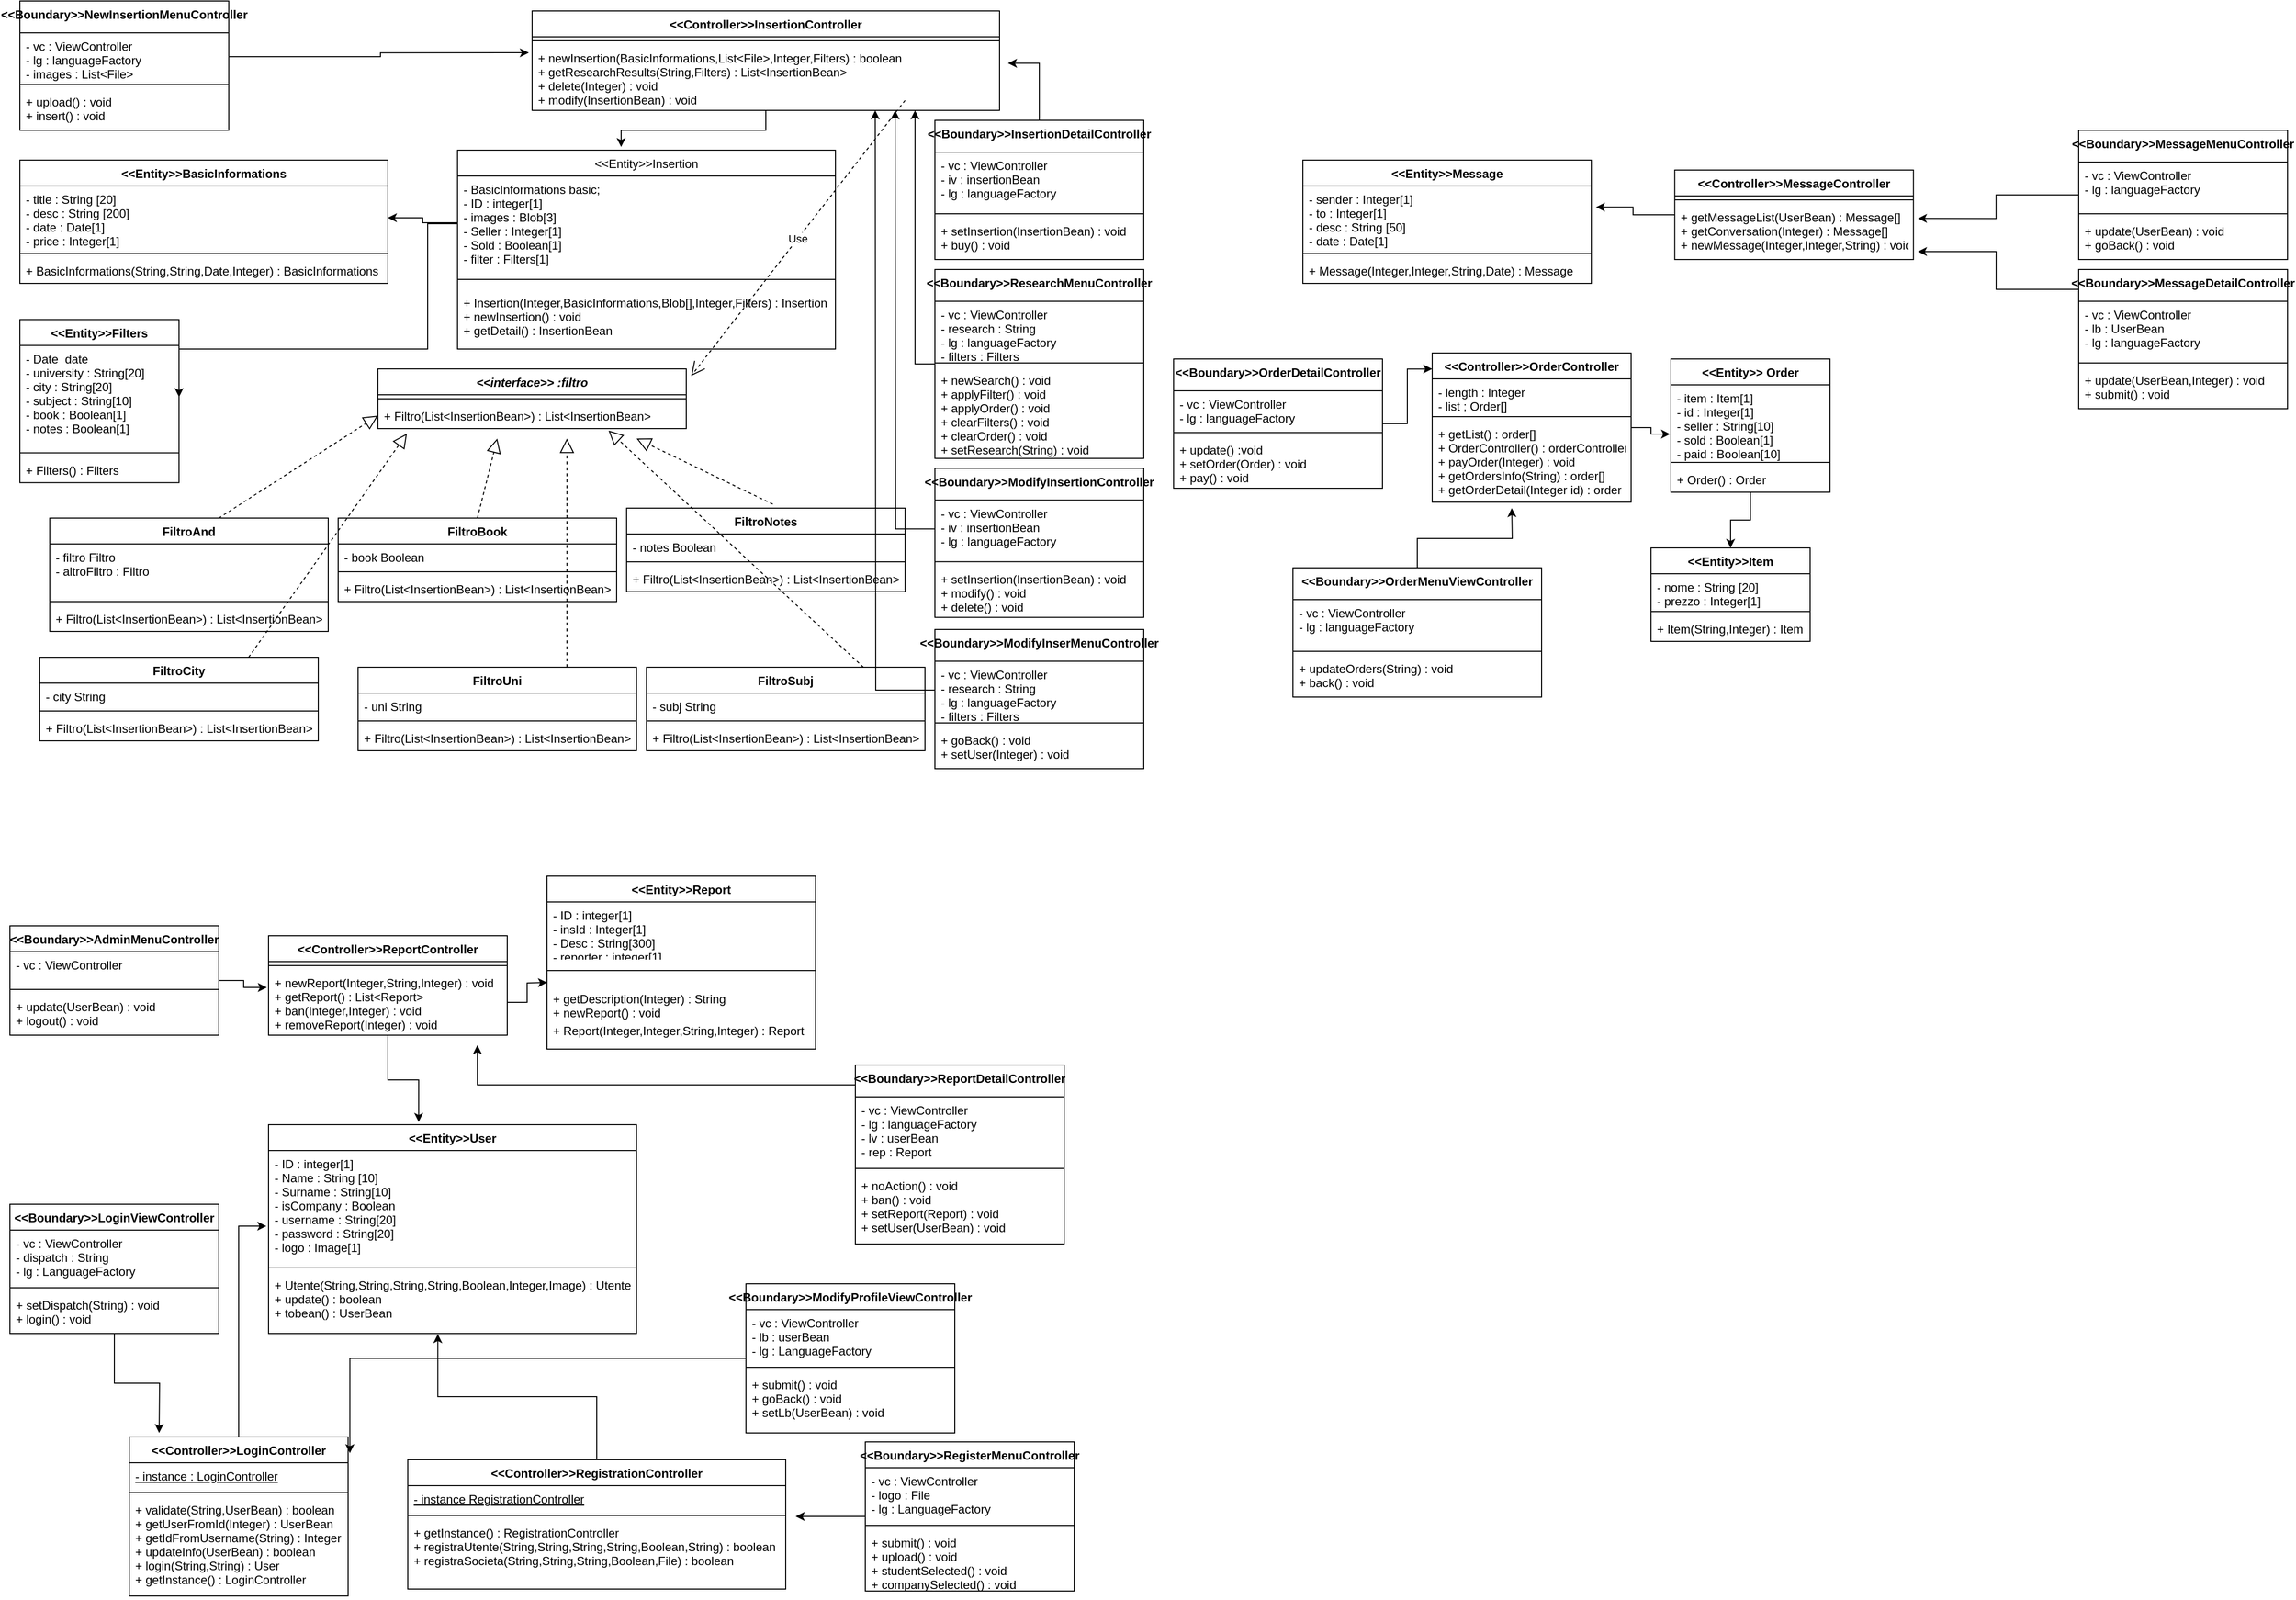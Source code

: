 <mxfile version="12.5.3" type="device"><diagram id="Ko339q1GZ9Gst08gcn6Z" name="Page-1"><mxGraphModel dx="1810" dy="1343" grid="1" gridSize="10" guides="1" tooltips="1" connect="1" arrows="1" fold="1" page="1" pageScale="1" pageWidth="1169" pageHeight="827" math="0" shadow="0"><root><mxCell id="0"/><mxCell id="1" parent="0"/><mxCell id="-6ls7DOsZusNaXEjjcUE-1" value="&lt;&lt;Entity&gt;&gt;Insertion" style="swimlane;fontStyle=0;childLayout=stackLayout;horizontal=1;startSize=26;fillColor=none;horizontalStack=0;resizeParent=1;resizeParentMax=0;resizeLast=0;collapsible=1;marginBottom=0;" parent="1" vertex="1"><mxGeometry x="460" y="160" width="380" height="200" as="geometry"/></mxCell><mxCell id="-6ls7DOsZusNaXEjjcUE-2" value="- BasicInformations basic;&#10;- ID : integer[1]&#10;- images : Blob[3]&#10;- Seller : Integer[1]&#10;- Sold : Boolean[1]&#10;- filter : Filters[1]" style="text;strokeColor=none;fillColor=none;align=left;verticalAlign=top;spacingLeft=4;spacingRight=4;overflow=hidden;rotatable=0;points=[[0,0.5],[1,0.5]];portConstraint=eastwest;" parent="-6ls7DOsZusNaXEjjcUE-1" vertex="1"><mxGeometry y="26" width="380" height="94" as="geometry"/></mxCell><mxCell id="-6ls7DOsZusNaXEjjcUE-3" value="" style="line;strokeWidth=1;fillColor=none;align=left;verticalAlign=middle;spacingTop=-1;spacingLeft=3;spacingRight=3;rotatable=0;labelPosition=right;points=[];portConstraint=eastwest;" parent="-6ls7DOsZusNaXEjjcUE-1" vertex="1"><mxGeometry y="120" width="380" height="20" as="geometry"/></mxCell><mxCell id="-6ls7DOsZusNaXEjjcUE-4" value="+ Insertion(Integer,BasicInformations,Blob[],Integer,Filters) : Insertion&#10;+ newInsertion() : void&#10;+ getDetail() : InsertionBean" style="text;strokeColor=none;fillColor=none;align=left;verticalAlign=top;spacingLeft=4;spacingRight=4;overflow=hidden;rotatable=0;points=[[0,0.5],[1,0.5]];portConstraint=eastwest;" parent="-6ls7DOsZusNaXEjjcUE-1" vertex="1"><mxGeometry y="140" width="380" height="60" as="geometry"/></mxCell><mxCell id="-6ls7DOsZusNaXEjjcUE-5" value="&lt;&lt;Entity&gt;&gt;User" style="swimlane;fontStyle=1;align=center;verticalAlign=top;childLayout=stackLayout;horizontal=1;startSize=26;horizontalStack=0;resizeParent=1;resizeParentMax=0;resizeLast=0;collapsible=1;marginBottom=0;" parent="1" vertex="1"><mxGeometry x="270" y="1140" width="370" height="210" as="geometry"/></mxCell><mxCell id="-6ls7DOsZusNaXEjjcUE-6" value="- ID : integer[1]&#10;- Name : String [10]&#10;- Surname : String[10]&#10;- isCompany : Boolean&#10;- username : String[20]&#10;- password : String[20]&#10;- logo : Image[1]" style="text;strokeColor=none;fillColor=none;align=left;verticalAlign=top;spacingLeft=4;spacingRight=4;overflow=hidden;rotatable=0;points=[[0,0.5],[1,0.5]];portConstraint=eastwest;" parent="-6ls7DOsZusNaXEjjcUE-5" vertex="1"><mxGeometry y="26" width="370" height="114" as="geometry"/></mxCell><mxCell id="-6ls7DOsZusNaXEjjcUE-7" value="" style="line;strokeWidth=1;fillColor=none;align=left;verticalAlign=middle;spacingTop=-1;spacingLeft=3;spacingRight=3;rotatable=0;labelPosition=right;points=[];portConstraint=eastwest;" parent="-6ls7DOsZusNaXEjjcUE-5" vertex="1"><mxGeometry y="140" width="370" height="8" as="geometry"/></mxCell><mxCell id="-6ls7DOsZusNaXEjjcUE-8" value="+ Utente(String,String,String,String,Boolean,Integer,Image) : Utente&#10;+ update() : boolean&#10;+ tobean() : UserBean" style="text;strokeColor=none;fillColor=none;align=left;verticalAlign=top;spacingLeft=4;spacingRight=4;overflow=hidden;rotatable=0;points=[[0,0.5],[1,0.5]];portConstraint=eastwest;" parent="-6ls7DOsZusNaXEjjcUE-5" vertex="1"><mxGeometry y="148" width="370" height="62" as="geometry"/></mxCell><mxCell id="-6ls7DOsZusNaXEjjcUE-9" value="&lt;&lt;Entity&gt;&gt;Report" style="swimlane;fontStyle=1;align=center;verticalAlign=top;childLayout=stackLayout;horizontal=1;startSize=26;horizontalStack=0;resizeParent=1;resizeParentMax=0;resizeLast=0;collapsible=1;marginBottom=0;" parent="1" vertex="1"><mxGeometry x="550" y="890" width="270" height="174" as="geometry"/></mxCell><mxCell id="-6ls7DOsZusNaXEjjcUE-10" value="- ID : integer[1]&#10;- insId : Integer[1]&#10;- Desc : String[300]&#10;- reporter : integer[1]" style="text;strokeColor=none;fillColor=none;align=left;verticalAlign=top;spacingLeft=4;spacingRight=4;overflow=hidden;rotatable=0;points=[[0,0.5],[1,0.5]];portConstraint=eastwest;" parent="-6ls7DOsZusNaXEjjcUE-9" vertex="1"><mxGeometry y="26" width="270" height="54" as="geometry"/></mxCell><mxCell id="-6ls7DOsZusNaXEjjcUE-11" value="" style="line;strokeWidth=1;fillColor=none;align=left;verticalAlign=middle;spacingTop=-1;spacingLeft=3;spacingRight=3;rotatable=0;labelPosition=right;points=[];portConstraint=eastwest;" parent="-6ls7DOsZusNaXEjjcUE-9" vertex="1"><mxGeometry y="80" width="270" height="30" as="geometry"/></mxCell><mxCell id="-6ls7DOsZusNaXEjjcUE-12" value="+ getDescription(Integer) : String&#10;+ newReport() : void" style="text;strokeColor=none;fillColor=none;align=left;verticalAlign=top;spacingLeft=4;spacingRight=4;overflow=hidden;rotatable=0;points=[[0,0.5],[1,0.5]];portConstraint=eastwest;" parent="-6ls7DOsZusNaXEjjcUE-9" vertex="1"><mxGeometry y="110" width="270" height="32" as="geometry"/></mxCell><mxCell id="-6ls7DOsZusNaXEjjcUE-13" value="+ Report(Integer,Integer,String,Integer) : Report" style="text;strokeColor=none;fillColor=none;align=left;verticalAlign=top;spacingLeft=4;spacingRight=4;overflow=hidden;rotatable=0;points=[[0,0.5],[1,0.5]];portConstraint=eastwest;" parent="-6ls7DOsZusNaXEjjcUE-9" vertex="1"><mxGeometry y="142" width="270" height="32" as="geometry"/></mxCell><mxCell id="-6ls7DOsZusNaXEjjcUE-14" value="&lt;&lt;Entity&gt;&gt;BasicInformations" style="swimlane;fontStyle=1;align=center;verticalAlign=top;childLayout=stackLayout;horizontal=1;startSize=26;horizontalStack=0;resizeParent=1;resizeParentMax=0;resizeLast=0;collapsible=1;marginBottom=0;" parent="1" vertex="1"><mxGeometry x="20" y="170" width="370" height="124" as="geometry"/></mxCell><mxCell id="-6ls7DOsZusNaXEjjcUE-15" value="- title : String [20]&#10;- desc : String [200]&#10;- date : Date[1]&#10;- price : Integer[1]" style="text;strokeColor=none;fillColor=none;align=left;verticalAlign=top;spacingLeft=4;spacingRight=4;overflow=hidden;rotatable=0;points=[[0,0.5],[1,0.5]];portConstraint=eastwest;" parent="-6ls7DOsZusNaXEjjcUE-14" vertex="1"><mxGeometry y="26" width="370" height="64" as="geometry"/></mxCell><mxCell id="-6ls7DOsZusNaXEjjcUE-16" value="" style="line;strokeWidth=1;fillColor=none;align=left;verticalAlign=middle;spacingTop=-1;spacingLeft=3;spacingRight=3;rotatable=0;labelPosition=right;points=[];portConstraint=eastwest;" parent="-6ls7DOsZusNaXEjjcUE-14" vertex="1"><mxGeometry y="90" width="370" height="8" as="geometry"/></mxCell><mxCell id="-6ls7DOsZusNaXEjjcUE-17" value="+ BasicInformations(String,String,Date,Integer) : BasicInformations" style="text;strokeColor=none;fillColor=none;align=left;verticalAlign=top;spacingLeft=4;spacingRight=4;overflow=hidden;rotatable=0;points=[[0,0.5],[1,0.5]];portConstraint=eastwest;" parent="-6ls7DOsZusNaXEjjcUE-14" vertex="1"><mxGeometry y="98" width="370" height="26" as="geometry"/></mxCell><mxCell id="-6ls7DOsZusNaXEjjcUE-18" value="&lt;&lt;Entity&gt;&gt;Filters" style="swimlane;fontStyle=1;align=center;verticalAlign=top;childLayout=stackLayout;horizontal=1;startSize=26;horizontalStack=0;resizeParent=1;resizeParentMax=0;resizeLast=0;collapsible=1;marginBottom=0;" parent="1" vertex="1"><mxGeometry x="20" y="330.33" width="160" height="164" as="geometry"/></mxCell><mxCell id="-6ls7DOsZusNaXEjjcUE-19" value="- Date  date&#10;- university : String[20]&#10;- city : String[20]&#10;- subject : String[10]&#10;- book : Boolean[1]&#10;- notes : Boolean[1]" style="text;strokeColor=none;fillColor=none;align=left;verticalAlign=top;spacingLeft=4;spacingRight=4;overflow=hidden;rotatable=0;points=[[0,0.5],[1,0.5]];portConstraint=eastwest;" parent="-6ls7DOsZusNaXEjjcUE-18" vertex="1"><mxGeometry y="26" width="160" height="104" as="geometry"/></mxCell><mxCell id="-6ls7DOsZusNaXEjjcUE-20" value="" style="line;strokeWidth=1;fillColor=none;align=left;verticalAlign=middle;spacingTop=-1;spacingLeft=3;spacingRight=3;rotatable=0;labelPosition=right;points=[];portConstraint=eastwest;" parent="-6ls7DOsZusNaXEjjcUE-18" vertex="1"><mxGeometry y="130" width="160" height="8" as="geometry"/></mxCell><mxCell id="-6ls7DOsZusNaXEjjcUE-21" value="+ Filters() : Filters" style="text;strokeColor=none;fillColor=none;align=left;verticalAlign=top;spacingLeft=4;spacingRight=4;overflow=hidden;rotatable=0;points=[[0,0.5],[1,0.5]];portConstraint=eastwest;" parent="-6ls7DOsZusNaXEjjcUE-18" vertex="1"><mxGeometry y="138" width="160" height="26" as="geometry"/></mxCell><mxCell id="-6ls7DOsZusNaXEjjcUE-22" style="edgeStyle=orthogonalEdgeStyle;rounded=0;orthogonalLoop=1;jettySize=auto;html=1;entryX=0.5;entryY=0;entryDx=0;entryDy=0;" parent="1" source="-6ls7DOsZusNaXEjjcUE-23" target="-6ls7DOsZusNaXEjjcUE-31" edge="1"><mxGeometry relative="1" as="geometry"/></mxCell><mxCell id="-6ls7DOsZusNaXEjjcUE-23" value="&lt;&lt;Entity&gt;&gt; Order" style="swimlane;fontStyle=1;align=center;verticalAlign=top;childLayout=stackLayout;horizontal=1;startSize=26;horizontalStack=0;resizeParent=1;resizeParentMax=0;resizeLast=0;collapsible=1;marginBottom=0;" parent="1" vertex="1"><mxGeometry x="1680" y="370" width="160" height="134" as="geometry"/></mxCell><mxCell id="-6ls7DOsZusNaXEjjcUE-24" value="- item : Item[1]&#10;- id : Integer[1]&#10;- seller : String[10]&#10;- sold : Boolean[1]&#10;- paid : Boolean[10]" style="text;strokeColor=none;fillColor=none;align=left;verticalAlign=top;spacingLeft=4;spacingRight=4;overflow=hidden;rotatable=0;points=[[0,0.5],[1,0.5]];portConstraint=eastwest;" parent="-6ls7DOsZusNaXEjjcUE-23" vertex="1"><mxGeometry y="26" width="160" height="74" as="geometry"/></mxCell><mxCell id="-6ls7DOsZusNaXEjjcUE-25" value="" style="line;strokeWidth=1;fillColor=none;align=left;verticalAlign=middle;spacingTop=-1;spacingLeft=3;spacingRight=3;rotatable=0;labelPosition=right;points=[];portConstraint=eastwest;" parent="-6ls7DOsZusNaXEjjcUE-23" vertex="1"><mxGeometry y="100" width="160" height="8" as="geometry"/></mxCell><mxCell id="-6ls7DOsZusNaXEjjcUE-26" value="+ Order() : Order" style="text;strokeColor=none;fillColor=none;align=left;verticalAlign=top;spacingLeft=4;spacingRight=4;overflow=hidden;rotatable=0;points=[[0,0.5],[1,0.5]];portConstraint=eastwest;" parent="-6ls7DOsZusNaXEjjcUE-23" vertex="1"><mxGeometry y="108" width="160" height="26" as="geometry"/></mxCell><mxCell id="-6ls7DOsZusNaXEjjcUE-27" value="&lt;&lt;Entity&gt;&gt;Message" style="swimlane;fontStyle=1;align=center;verticalAlign=top;childLayout=stackLayout;horizontal=1;startSize=26;horizontalStack=0;resizeParent=1;resizeParentMax=0;resizeLast=0;collapsible=1;marginBottom=0;" parent="1" vertex="1"><mxGeometry x="1310" y="170" width="290" height="124" as="geometry"/></mxCell><mxCell id="-6ls7DOsZusNaXEjjcUE-28" value="- sender : Integer[1]&#10;- to : Integer[1]&#10;- desc : String [50]&#10;- date : Date[1]" style="text;strokeColor=none;fillColor=none;align=left;verticalAlign=top;spacingLeft=4;spacingRight=4;overflow=hidden;rotatable=0;points=[[0,0.5],[1,0.5]];portConstraint=eastwest;" parent="-6ls7DOsZusNaXEjjcUE-27" vertex="1"><mxGeometry y="26" width="290" height="64" as="geometry"/></mxCell><mxCell id="-6ls7DOsZusNaXEjjcUE-29" value="" style="line;strokeWidth=1;fillColor=none;align=left;verticalAlign=middle;spacingTop=-1;spacingLeft=3;spacingRight=3;rotatable=0;labelPosition=right;points=[];portConstraint=eastwest;" parent="-6ls7DOsZusNaXEjjcUE-27" vertex="1"><mxGeometry y="90" width="290" height="8" as="geometry"/></mxCell><mxCell id="-6ls7DOsZusNaXEjjcUE-30" value="+ Message(Integer,Integer,String,Date) : Message" style="text;strokeColor=none;fillColor=none;align=left;verticalAlign=top;spacingLeft=4;spacingRight=4;overflow=hidden;rotatable=0;points=[[0,0.5],[1,0.5]];portConstraint=eastwest;" parent="-6ls7DOsZusNaXEjjcUE-27" vertex="1"><mxGeometry y="98" width="290" height="26" as="geometry"/></mxCell><mxCell id="-6ls7DOsZusNaXEjjcUE-31" value="&lt;&lt;Entity&gt;&gt;Item" style="swimlane;fontStyle=1;align=center;verticalAlign=top;childLayout=stackLayout;horizontal=1;startSize=26;horizontalStack=0;resizeParent=1;resizeParentMax=0;resizeLast=0;collapsible=1;marginBottom=0;" parent="1" vertex="1"><mxGeometry x="1660" y="560" width="160" height="94" as="geometry"/></mxCell><mxCell id="-6ls7DOsZusNaXEjjcUE-32" value="- nome : String [20]&#10;- prezzo : Integer[1]" style="text;strokeColor=none;fillColor=none;align=left;verticalAlign=top;spacingLeft=4;spacingRight=4;overflow=hidden;rotatable=0;points=[[0,0.5],[1,0.5]];portConstraint=eastwest;" parent="-6ls7DOsZusNaXEjjcUE-31" vertex="1"><mxGeometry y="26" width="160" height="34" as="geometry"/></mxCell><mxCell id="-6ls7DOsZusNaXEjjcUE-33" value="" style="line;strokeWidth=1;fillColor=none;align=left;verticalAlign=middle;spacingTop=-1;spacingLeft=3;spacingRight=3;rotatable=0;labelPosition=right;points=[];portConstraint=eastwest;" parent="-6ls7DOsZusNaXEjjcUE-31" vertex="1"><mxGeometry y="60" width="160" height="8" as="geometry"/></mxCell><mxCell id="-6ls7DOsZusNaXEjjcUE-34" value="+ Item(String,Integer) : Item" style="text;strokeColor=none;fillColor=none;align=left;verticalAlign=top;spacingLeft=4;spacingRight=4;overflow=hidden;rotatable=0;points=[[0,0.5],[1,0.5]];portConstraint=eastwest;" parent="-6ls7DOsZusNaXEjjcUE-31" vertex="1"><mxGeometry y="68" width="160" height="26" as="geometry"/></mxCell><mxCell id="-6ls7DOsZusNaXEjjcUE-36" value="&lt;&lt;interface&gt;&gt; :filtro" style="swimlane;fontStyle=3;align=center;verticalAlign=top;childLayout=stackLayout;horizontal=1;startSize=26;horizontalStack=0;resizeParent=1;resizeParentMax=0;resizeLast=0;collapsible=1;marginBottom=0;" parent="1" vertex="1"><mxGeometry x="380" y="380" width="310" height="60" as="geometry"/></mxCell><mxCell id="-6ls7DOsZusNaXEjjcUE-37" value="" style="line;strokeWidth=1;fillColor=none;align=left;verticalAlign=middle;spacingTop=-1;spacingLeft=3;spacingRight=3;rotatable=0;labelPosition=right;points=[];portConstraint=eastwest;" parent="-6ls7DOsZusNaXEjjcUE-36" vertex="1"><mxGeometry y="26" width="310" height="8" as="geometry"/></mxCell><mxCell id="-6ls7DOsZusNaXEjjcUE-38" value="+ Filtro(List&lt;InsertionBean&gt;) : List&lt;InsertionBean&gt;" style="text;strokeColor=none;fillColor=none;align=left;verticalAlign=top;spacingLeft=4;spacingRight=4;overflow=hidden;rotatable=0;points=[[0,0.5],[1,0.5]];portConstraint=eastwest;" parent="-6ls7DOsZusNaXEjjcUE-36" vertex="1"><mxGeometry y="34" width="310" height="26" as="geometry"/></mxCell><mxCell id="-6ls7DOsZusNaXEjjcUE-40" value="FiltroAnd" style="swimlane;fontStyle=1;align=center;verticalAlign=top;childLayout=stackLayout;horizontal=1;startSize=26;horizontalStack=0;resizeParent=1;resizeParentMax=0;resizeLast=0;collapsible=1;marginBottom=0;" parent="1" vertex="1"><mxGeometry x="50" y="530" width="280" height="114" as="geometry"/></mxCell><mxCell id="kYFiYVCzM0GcXdycW0IW-2" value="" style="endArrow=block;dashed=1;endFill=0;endSize=12;html=1;entryX=0;entryY=0.5;entryDx=0;entryDy=0;" parent="-6ls7DOsZusNaXEjjcUE-40" target="-6ls7DOsZusNaXEjjcUE-38" edge="1"><mxGeometry width="160" relative="1" as="geometry"><mxPoint x="170" as="sourcePoint"/><mxPoint x="330" as="targetPoint"/></mxGeometry></mxCell><mxCell id="-6ls7DOsZusNaXEjjcUE-41" value="- filtro Filtro&#10;- altroFiltro : Filtro" style="text;strokeColor=none;fillColor=none;align=left;verticalAlign=top;spacingLeft=4;spacingRight=4;overflow=hidden;rotatable=0;points=[[0,0.5],[1,0.5]];portConstraint=eastwest;" parent="-6ls7DOsZusNaXEjjcUE-40" vertex="1"><mxGeometry y="26" width="280" height="54" as="geometry"/></mxCell><mxCell id="-6ls7DOsZusNaXEjjcUE-42" value="" style="line;strokeWidth=1;fillColor=none;align=left;verticalAlign=middle;spacingTop=-1;spacingLeft=3;spacingRight=3;rotatable=0;labelPosition=right;points=[];portConstraint=eastwest;" parent="-6ls7DOsZusNaXEjjcUE-40" vertex="1"><mxGeometry y="80" width="280" height="8" as="geometry"/></mxCell><mxCell id="-6ls7DOsZusNaXEjjcUE-43" value="+ Filtro(List&lt;InsertionBean&gt;) : List&lt;InsertionBean&gt;" style="text;strokeColor=none;fillColor=none;align=left;verticalAlign=top;spacingLeft=4;spacingRight=4;overflow=hidden;rotatable=0;points=[[0,0.5],[1,0.5]];portConstraint=eastwest;" parent="-6ls7DOsZusNaXEjjcUE-40" vertex="1"><mxGeometry y="88" width="280" height="26" as="geometry"/></mxCell><mxCell id="-6ls7DOsZusNaXEjjcUE-45" value="FiltroBook" style="swimlane;fontStyle=1;align=center;verticalAlign=top;childLayout=stackLayout;horizontal=1;startSize=26;horizontalStack=0;resizeParent=1;resizeParentMax=0;resizeLast=0;collapsible=1;marginBottom=0;" parent="1" vertex="1"><mxGeometry x="340" y="530" width="280" height="84" as="geometry"/></mxCell><mxCell id="-6ls7DOsZusNaXEjjcUE-46" value="- book Boolean" style="text;strokeColor=none;fillColor=none;align=left;verticalAlign=top;spacingLeft=4;spacingRight=4;overflow=hidden;rotatable=0;points=[[0,0.5],[1,0.5]];portConstraint=eastwest;" parent="-6ls7DOsZusNaXEjjcUE-45" vertex="1"><mxGeometry y="26" width="280" height="24" as="geometry"/></mxCell><mxCell id="-6ls7DOsZusNaXEjjcUE-47" value="" style="line;strokeWidth=1;fillColor=none;align=left;verticalAlign=middle;spacingTop=-1;spacingLeft=3;spacingRight=3;rotatable=0;labelPosition=right;points=[];portConstraint=eastwest;" parent="-6ls7DOsZusNaXEjjcUE-45" vertex="1"><mxGeometry y="50" width="280" height="8" as="geometry"/></mxCell><mxCell id="-6ls7DOsZusNaXEjjcUE-48" value="+ Filtro(List&lt;InsertionBean&gt;) : List&lt;InsertionBean&gt;" style="text;strokeColor=none;fillColor=none;align=left;verticalAlign=top;spacingLeft=4;spacingRight=4;overflow=hidden;rotatable=0;points=[[0,0.5],[1,0.5]];portConstraint=eastwest;" parent="-6ls7DOsZusNaXEjjcUE-45" vertex="1"><mxGeometry y="58" width="280" height="26" as="geometry"/></mxCell><mxCell id="-6ls7DOsZusNaXEjjcUE-50" value="FiltroNotes" style="swimlane;fontStyle=1;align=center;verticalAlign=top;childLayout=stackLayout;horizontal=1;startSize=26;horizontalStack=0;resizeParent=1;resizeParentMax=0;resizeLast=0;collapsible=1;marginBottom=0;" parent="1" vertex="1"><mxGeometry x="630" y="520" width="280" height="84" as="geometry"/></mxCell><mxCell id="-6ls7DOsZusNaXEjjcUE-51" value="- notes Boolean" style="text;strokeColor=none;fillColor=none;align=left;verticalAlign=top;spacingLeft=4;spacingRight=4;overflow=hidden;rotatable=0;points=[[0,0.5],[1,0.5]];portConstraint=eastwest;" parent="-6ls7DOsZusNaXEjjcUE-50" vertex="1"><mxGeometry y="26" width="280" height="24" as="geometry"/></mxCell><mxCell id="-6ls7DOsZusNaXEjjcUE-52" value="" style="line;strokeWidth=1;fillColor=none;align=left;verticalAlign=middle;spacingTop=-1;spacingLeft=3;spacingRight=3;rotatable=0;labelPosition=right;points=[];portConstraint=eastwest;" parent="-6ls7DOsZusNaXEjjcUE-50" vertex="1"><mxGeometry y="50" width="280" height="8" as="geometry"/></mxCell><mxCell id="-6ls7DOsZusNaXEjjcUE-53" value="+ Filtro(List&lt;InsertionBean&gt;) : List&lt;InsertionBean&gt;" style="text;strokeColor=none;fillColor=none;align=left;verticalAlign=top;spacingLeft=4;spacingRight=4;overflow=hidden;rotatable=0;points=[[0,0.5],[1,0.5]];portConstraint=eastwest;" parent="-6ls7DOsZusNaXEjjcUE-50" vertex="1"><mxGeometry y="58" width="280" height="26" as="geometry"/></mxCell><mxCell id="-6ls7DOsZusNaXEjjcUE-55" value="FiltroCity" style="swimlane;fontStyle=1;align=center;verticalAlign=top;childLayout=stackLayout;horizontal=1;startSize=26;horizontalStack=0;resizeParent=1;resizeParentMax=0;resizeLast=0;collapsible=1;marginBottom=0;" parent="1" vertex="1"><mxGeometry x="40" y="670" width="280" height="84" as="geometry"/></mxCell><mxCell id="-6ls7DOsZusNaXEjjcUE-56" value="- city String" style="text;strokeColor=none;fillColor=none;align=left;verticalAlign=top;spacingLeft=4;spacingRight=4;overflow=hidden;rotatable=0;points=[[0,0.5],[1,0.5]];portConstraint=eastwest;" parent="-6ls7DOsZusNaXEjjcUE-55" vertex="1"><mxGeometry y="26" width="280" height="24" as="geometry"/></mxCell><mxCell id="-6ls7DOsZusNaXEjjcUE-57" value="" style="line;strokeWidth=1;fillColor=none;align=left;verticalAlign=middle;spacingTop=-1;spacingLeft=3;spacingRight=3;rotatable=0;labelPosition=right;points=[];portConstraint=eastwest;" parent="-6ls7DOsZusNaXEjjcUE-55" vertex="1"><mxGeometry y="50" width="280" height="8" as="geometry"/></mxCell><mxCell id="-6ls7DOsZusNaXEjjcUE-58" value="+ Filtro(List&lt;InsertionBean&gt;) : List&lt;InsertionBean&gt;" style="text;strokeColor=none;fillColor=none;align=left;verticalAlign=top;spacingLeft=4;spacingRight=4;overflow=hidden;rotatable=0;points=[[0,0.5],[1,0.5]];portConstraint=eastwest;" parent="-6ls7DOsZusNaXEjjcUE-55" vertex="1"><mxGeometry y="58" width="280" height="26" as="geometry"/></mxCell><mxCell id="-6ls7DOsZusNaXEjjcUE-60" value="FiltroUni" style="swimlane;fontStyle=1;align=center;verticalAlign=top;childLayout=stackLayout;horizontal=1;startSize=26;horizontalStack=0;resizeParent=1;resizeParentMax=0;resizeLast=0;collapsible=1;marginBottom=0;" parent="1" vertex="1"><mxGeometry x="360" y="680" width="280" height="84" as="geometry"/></mxCell><mxCell id="-6ls7DOsZusNaXEjjcUE-61" value="- uni String" style="text;strokeColor=none;fillColor=none;align=left;verticalAlign=top;spacingLeft=4;spacingRight=4;overflow=hidden;rotatable=0;points=[[0,0.5],[1,0.5]];portConstraint=eastwest;" parent="-6ls7DOsZusNaXEjjcUE-60" vertex="1"><mxGeometry y="26" width="280" height="24" as="geometry"/></mxCell><mxCell id="-6ls7DOsZusNaXEjjcUE-62" value="" style="line;strokeWidth=1;fillColor=none;align=left;verticalAlign=middle;spacingTop=-1;spacingLeft=3;spacingRight=3;rotatable=0;labelPosition=right;points=[];portConstraint=eastwest;" parent="-6ls7DOsZusNaXEjjcUE-60" vertex="1"><mxGeometry y="50" width="280" height="8" as="geometry"/></mxCell><mxCell id="-6ls7DOsZusNaXEjjcUE-63" value="+ Filtro(List&lt;InsertionBean&gt;) : List&lt;InsertionBean&gt;" style="text;strokeColor=none;fillColor=none;align=left;verticalAlign=top;spacingLeft=4;spacingRight=4;overflow=hidden;rotatable=0;points=[[0,0.5],[1,0.5]];portConstraint=eastwest;" parent="-6ls7DOsZusNaXEjjcUE-60" vertex="1"><mxGeometry y="58" width="280" height="26" as="geometry"/></mxCell><mxCell id="-6ls7DOsZusNaXEjjcUE-65" value="FiltroSubj" style="swimlane;fontStyle=1;align=center;verticalAlign=top;childLayout=stackLayout;horizontal=1;startSize=26;horizontalStack=0;resizeParent=1;resizeParentMax=0;resizeLast=0;collapsible=1;marginBottom=0;" parent="1" vertex="1"><mxGeometry x="650" y="680" width="280" height="84" as="geometry"/></mxCell><mxCell id="-6ls7DOsZusNaXEjjcUE-66" value="- subj String" style="text;strokeColor=none;fillColor=none;align=left;verticalAlign=top;spacingLeft=4;spacingRight=4;overflow=hidden;rotatable=0;points=[[0,0.5],[1,0.5]];portConstraint=eastwest;" parent="-6ls7DOsZusNaXEjjcUE-65" vertex="1"><mxGeometry y="26" width="280" height="24" as="geometry"/></mxCell><mxCell id="-6ls7DOsZusNaXEjjcUE-67" value="" style="line;strokeWidth=1;fillColor=none;align=left;verticalAlign=middle;spacingTop=-1;spacingLeft=3;spacingRight=3;rotatable=0;labelPosition=right;points=[];portConstraint=eastwest;" parent="-6ls7DOsZusNaXEjjcUE-65" vertex="1"><mxGeometry y="50" width="280" height="8" as="geometry"/></mxCell><mxCell id="-6ls7DOsZusNaXEjjcUE-68" value="+ Filtro(List&lt;InsertionBean&gt;) : List&lt;InsertionBean&gt;" style="text;strokeColor=none;fillColor=none;align=left;verticalAlign=top;spacingLeft=4;spacingRight=4;overflow=hidden;rotatable=0;points=[[0,0.5],[1,0.5]];portConstraint=eastwest;" parent="-6ls7DOsZusNaXEjjcUE-65" vertex="1"><mxGeometry y="58" width="280" height="26" as="geometry"/></mxCell><mxCell id="-6ls7DOsZusNaXEjjcUE-69" style="edgeStyle=orthogonalEdgeStyle;rounded=0;orthogonalLoop=1;jettySize=auto;html=1;entryX=0.433;entryY=-0.016;entryDx=0;entryDy=0;entryPerimeter=0;" parent="1" source="-6ls7DOsZusNaXEjjcUE-70" target="-6ls7DOsZusNaXEjjcUE-1" edge="1"><mxGeometry relative="1" as="geometry"/></mxCell><mxCell id="-6ls7DOsZusNaXEjjcUE-70" value="&lt;&lt;Controller&gt;&gt;InsertionController" style="swimlane;fontStyle=1;align=center;verticalAlign=top;childLayout=stackLayout;horizontal=1;startSize=26;horizontalStack=0;resizeParent=1;resizeParentMax=0;resizeLast=0;collapsible=1;marginBottom=0;" parent="1" vertex="1"><mxGeometry x="535" y="20" width="470" height="100" as="geometry"/></mxCell><mxCell id="-6ls7DOsZusNaXEjjcUE-71" value="" style="line;strokeWidth=1;fillColor=none;align=left;verticalAlign=middle;spacingTop=-1;spacingLeft=3;spacingRight=3;rotatable=0;labelPosition=right;points=[];portConstraint=eastwest;" parent="-6ls7DOsZusNaXEjjcUE-70" vertex="1"><mxGeometry y="26" width="470" height="8" as="geometry"/></mxCell><mxCell id="-6ls7DOsZusNaXEjjcUE-72" value="+ newInsertion(BasicInformations,List&lt;File&gt;,Integer,Filters) : boolean&#10;+ getResearchResults(String,Filters) : List&lt;InsertionBean&gt;&#10;+ delete(Integer) : void&#10;+ modify(InsertionBean) : void" style="text;strokeColor=none;fillColor=none;align=left;verticalAlign=top;spacingLeft=4;spacingRight=4;overflow=hidden;rotatable=0;points=[[0,0.5],[1,0.5]];portConstraint=eastwest;" parent="-6ls7DOsZusNaXEjjcUE-70" vertex="1"><mxGeometry y="34" width="470" height="66" as="geometry"/></mxCell><mxCell id="-6ls7DOsZusNaXEjjcUE-73" style="edgeStyle=orthogonalEdgeStyle;rounded=0;orthogonalLoop=1;jettySize=auto;html=1;entryX=-0.006;entryY=0.667;entryDx=0;entryDy=0;entryPerimeter=0;" parent="1" source="-6ls7DOsZusNaXEjjcUE-74" target="-6ls7DOsZusNaXEjjcUE-6" edge="1"><mxGeometry relative="1" as="geometry"/></mxCell><mxCell id="-6ls7DOsZusNaXEjjcUE-74" value="&lt;&lt;Controller&gt;&gt;LoginController" style="swimlane;fontStyle=1;align=center;verticalAlign=top;childLayout=stackLayout;horizontal=1;startSize=26;horizontalStack=0;resizeParent=1;resizeParentMax=0;resizeLast=0;collapsible=1;marginBottom=0;" parent="1" vertex="1"><mxGeometry x="130" y="1454" width="220" height="160" as="geometry"/></mxCell><mxCell id="-6ls7DOsZusNaXEjjcUE-75" value="- instance : LoginController" style="text;strokeColor=none;fillColor=none;align=left;verticalAlign=top;spacingLeft=4;spacingRight=4;overflow=hidden;rotatable=0;points=[[0,0.5],[1,0.5]];portConstraint=eastwest;fontStyle=4" parent="-6ls7DOsZusNaXEjjcUE-74" vertex="1"><mxGeometry y="26" width="220" height="26" as="geometry"/></mxCell><mxCell id="-6ls7DOsZusNaXEjjcUE-76" value="" style="line;strokeWidth=1;fillColor=none;align=left;verticalAlign=middle;spacingTop=-1;spacingLeft=3;spacingRight=3;rotatable=0;labelPosition=right;points=[];portConstraint=eastwest;" parent="-6ls7DOsZusNaXEjjcUE-74" vertex="1"><mxGeometry y="52" width="220" height="8" as="geometry"/></mxCell><mxCell id="-6ls7DOsZusNaXEjjcUE-77" value="+ validate(String,UserBean) : boolean&#10;+ getUserFromId(Integer) : UserBean&#10;+ getIdFromUsername(String) : Integer&#10;+ updateInfo(UserBean) : boolean&#10;+ login(String,String) : User&#10;+ getInstance() : LoginController" style="text;strokeColor=none;fillColor=none;align=left;verticalAlign=top;spacingLeft=4;spacingRight=4;overflow=hidden;rotatable=0;points=[[0,0.5],[1,0.5]];portConstraint=eastwest;" parent="-6ls7DOsZusNaXEjjcUE-74" vertex="1"><mxGeometry y="60" width="220" height="100" as="geometry"/></mxCell><mxCell id="-6ls7DOsZusNaXEjjcUE-78" style="edgeStyle=orthogonalEdgeStyle;rounded=0;orthogonalLoop=1;jettySize=auto;html=1;entryX=1.016;entryY=0.333;entryDx=0;entryDy=0;entryPerimeter=0;" parent="1" source="-6ls7DOsZusNaXEjjcUE-79" target="-6ls7DOsZusNaXEjjcUE-28" edge="1"><mxGeometry relative="1" as="geometry"/></mxCell><mxCell id="-6ls7DOsZusNaXEjjcUE-79" value="&lt;&lt;Controller&gt;&gt;MessageController" style="swimlane;fontStyle=1;align=center;verticalAlign=top;childLayout=stackLayout;horizontal=1;startSize=26;horizontalStack=0;resizeParent=1;resizeParentMax=0;resizeLast=0;collapsible=1;marginBottom=0;" parent="1" vertex="1"><mxGeometry x="1683.86" y="180" width="240" height="90" as="geometry"/></mxCell><mxCell id="-6ls7DOsZusNaXEjjcUE-80" value="" style="line;strokeWidth=1;fillColor=none;align=left;verticalAlign=middle;spacingTop=-1;spacingLeft=3;spacingRight=3;rotatable=0;labelPosition=right;points=[];portConstraint=eastwest;" parent="-6ls7DOsZusNaXEjjcUE-79" vertex="1"><mxGeometry y="26" width="240" height="8" as="geometry"/></mxCell><mxCell id="-6ls7DOsZusNaXEjjcUE-81" value="+ getMessageList(UserBean) : Message[]&#10;+ getConversation(Integer) : Message[]&#10;+ newMessage(Integer,Integer,String) : void" style="text;strokeColor=none;fillColor=none;align=left;verticalAlign=top;spacingLeft=4;spacingRight=4;overflow=hidden;rotatable=0;points=[[0,0.5],[1,0.5]];portConstraint=eastwest;" parent="-6ls7DOsZusNaXEjjcUE-79" vertex="1"><mxGeometry y="34" width="240" height="56" as="geometry"/></mxCell><mxCell id="-6ls7DOsZusNaXEjjcUE-82" style="edgeStyle=orthogonalEdgeStyle;rounded=0;orthogonalLoop=1;jettySize=auto;html=1;entryX=-0.005;entryY=0.669;entryDx=0;entryDy=0;entryPerimeter=0;" parent="1" source="-6ls7DOsZusNaXEjjcUE-83" target="-6ls7DOsZusNaXEjjcUE-24" edge="1"><mxGeometry relative="1" as="geometry"/></mxCell><mxCell id="-6ls7DOsZusNaXEjjcUE-83" value="&lt;&lt;Controller&gt;&gt;OrderController" style="swimlane;fontStyle=1;align=center;verticalAlign=top;childLayout=stackLayout;horizontal=1;startSize=26;horizontalStack=0;resizeParent=1;resizeParentMax=0;resizeLast=0;collapsible=1;marginBottom=0;" parent="1" vertex="1"><mxGeometry x="1440" y="364" width="200" height="150" as="geometry"/></mxCell><mxCell id="-6ls7DOsZusNaXEjjcUE-84" value="- length : Integer&#10;- list ; Order[]" style="text;strokeColor=none;fillColor=none;align=left;verticalAlign=top;spacingLeft=4;spacingRight=4;overflow=hidden;rotatable=0;points=[[0,0.5],[1,0.5]];portConstraint=eastwest;" parent="-6ls7DOsZusNaXEjjcUE-83" vertex="1"><mxGeometry y="26" width="200" height="34" as="geometry"/></mxCell><mxCell id="-6ls7DOsZusNaXEjjcUE-85" value="" style="line;strokeWidth=1;fillColor=none;align=left;verticalAlign=middle;spacingTop=-1;spacingLeft=3;spacingRight=3;rotatable=0;labelPosition=right;points=[];portConstraint=eastwest;" parent="-6ls7DOsZusNaXEjjcUE-83" vertex="1"><mxGeometry y="60" width="200" height="8" as="geometry"/></mxCell><mxCell id="-6ls7DOsZusNaXEjjcUE-86" value="+ getList() : order[]&#10;+ OrderController() : orderController&#10;+ payOrder(Integer) : void&#10;+ getOrdersInfo(String) : order[]&#10;+ getOrderDetail(Integer id) : order" style="text;strokeColor=none;fillColor=none;align=left;verticalAlign=top;spacingLeft=4;spacingRight=4;overflow=hidden;rotatable=0;points=[[0,0.5],[1,0.5]];portConstraint=eastwest;fontStyle=0" parent="-6ls7DOsZusNaXEjjcUE-83" vertex="1"><mxGeometry y="68" width="200" height="82" as="geometry"/></mxCell><mxCell id="-6ls7DOsZusNaXEjjcUE-87" style="edgeStyle=orthogonalEdgeStyle;rounded=0;orthogonalLoop=1;jettySize=auto;html=1;entryX=0.46;entryY=1.01;entryDx=0;entryDy=0;entryPerimeter=0;" parent="1" source="-6ls7DOsZusNaXEjjcUE-88" target="-6ls7DOsZusNaXEjjcUE-8" edge="1"><mxGeometry relative="1" as="geometry"/></mxCell><mxCell id="-6ls7DOsZusNaXEjjcUE-88" value="&lt;&lt;Controller&gt;&gt;RegistrationController" style="swimlane;fontStyle=1;align=center;verticalAlign=top;childLayout=stackLayout;horizontal=1;startSize=26;horizontalStack=0;resizeParent=1;resizeParentMax=0;resizeLast=0;collapsible=1;marginBottom=0;" parent="1" vertex="1"><mxGeometry x="410" y="1477" width="380" height="130" as="geometry"/></mxCell><mxCell id="-6ls7DOsZusNaXEjjcUE-89" value="- instance RegistrationController" style="text;strokeColor=none;fillColor=none;align=left;verticalAlign=top;spacingLeft=4;spacingRight=4;overflow=hidden;rotatable=0;points=[[0,0.5],[1,0.5]];portConstraint=eastwest;fontStyle=4" parent="-6ls7DOsZusNaXEjjcUE-88" vertex="1"><mxGeometry y="26" width="380" height="26" as="geometry"/></mxCell><mxCell id="-6ls7DOsZusNaXEjjcUE-90" value="" style="line;strokeWidth=1;fillColor=none;align=left;verticalAlign=middle;spacingTop=-1;spacingLeft=3;spacingRight=3;rotatable=0;labelPosition=right;points=[];portConstraint=eastwest;" parent="-6ls7DOsZusNaXEjjcUE-88" vertex="1"><mxGeometry y="52" width="380" height="8" as="geometry"/></mxCell><mxCell id="-6ls7DOsZusNaXEjjcUE-91" value="+ getInstance() : RegistrationController&#10;+ registraUtente(String,String,String,String,Boolean,String) : boolean&#10;+ registraSocieta(String,String,String,Boolean,File) : boolean" style="text;strokeColor=none;fillColor=none;align=left;verticalAlign=top;spacingLeft=4;spacingRight=4;overflow=hidden;rotatable=0;points=[[0,0.5],[1,0.5]];portConstraint=eastwest;" parent="-6ls7DOsZusNaXEjjcUE-88" vertex="1"><mxGeometry y="60" width="380" height="70" as="geometry"/></mxCell><mxCell id="-6ls7DOsZusNaXEjjcUE-92" style="edgeStyle=orthogonalEdgeStyle;rounded=0;orthogonalLoop=1;jettySize=auto;html=1;entryX=0.408;entryY=-0.013;entryDx=0;entryDy=0;entryPerimeter=0;" parent="1" source="-6ls7DOsZusNaXEjjcUE-93" target="-6ls7DOsZusNaXEjjcUE-5" edge="1"><mxGeometry relative="1" as="geometry"/></mxCell><mxCell id="-6ls7DOsZusNaXEjjcUE-93" value="&lt;&lt;Controller&gt;&gt;ReportController" style="swimlane;fontStyle=1;align=center;verticalAlign=top;childLayout=stackLayout;horizontal=1;startSize=26;horizontalStack=0;resizeParent=1;resizeParentMax=0;resizeLast=0;collapsible=1;marginBottom=0;" parent="1" vertex="1"><mxGeometry x="270" y="950" width="240" height="100" as="geometry"/></mxCell><mxCell id="-6ls7DOsZusNaXEjjcUE-94" value="" style="line;strokeWidth=1;fillColor=none;align=left;verticalAlign=middle;spacingTop=-1;spacingLeft=3;spacingRight=3;rotatable=0;labelPosition=right;points=[];portConstraint=eastwest;" parent="-6ls7DOsZusNaXEjjcUE-93" vertex="1"><mxGeometry y="26" width="240" height="8" as="geometry"/></mxCell><mxCell id="-6ls7DOsZusNaXEjjcUE-95" value="+ newReport(Integer,String,Integer) : void&#10;+ getReport() : List&lt;Report&gt;&#10;+ ban(Integer,Integer) : void&#10;+ removeReport(Integer) : void" style="text;strokeColor=none;fillColor=none;align=left;verticalAlign=top;spacingLeft=4;spacingRight=4;overflow=hidden;rotatable=0;points=[[0,0.5],[1,0.5]];portConstraint=eastwest;" parent="-6ls7DOsZusNaXEjjcUE-93" vertex="1"><mxGeometry y="34" width="240" height="66" as="geometry"/></mxCell><mxCell id="-6ls7DOsZusNaXEjjcUE-96" style="edgeStyle=orthogonalEdgeStyle;rounded=0;orthogonalLoop=1;jettySize=auto;html=1;" parent="1" source="-6ls7DOsZusNaXEjjcUE-95" edge="1"><mxGeometry relative="1" as="geometry"><mxPoint x="550" y="997" as="targetPoint"/></mxGeometry></mxCell><mxCell id="-6ls7DOsZusNaXEjjcUE-97" style="edgeStyle=orthogonalEdgeStyle;rounded=0;orthogonalLoop=1;jettySize=auto;html=1;entryX=1;entryY=0.5;entryDx=0;entryDy=0;" parent="1" source="-6ls7DOsZusNaXEjjcUE-2" target="-6ls7DOsZusNaXEjjcUE-15" edge="1"><mxGeometry relative="1" as="geometry"/></mxCell><mxCell id="-6ls7DOsZusNaXEjjcUE-98" style="edgeStyle=orthogonalEdgeStyle;rounded=0;orthogonalLoop=1;jettySize=auto;html=1;entryX=1;entryY=0.5;entryDx=0;entryDy=0;" parent="1" source="-6ls7DOsZusNaXEjjcUE-2" target="-6ls7DOsZusNaXEjjcUE-19" edge="1"><mxGeometry relative="1" as="geometry"><Array as="points"><mxPoint x="430" y="234"/><mxPoint x="430" y="360"/><mxPoint x="180" y="360"/></Array></mxGeometry></mxCell><mxCell id="_lGCix6zGaSCI31p31yG-6" style="edgeStyle=orthogonalEdgeStyle;rounded=0;orthogonalLoop=1;jettySize=auto;html=1;" parent="1" source="_lGCix6zGaSCI31p31yG-1" edge="1"><mxGeometry relative="1" as="geometry"><mxPoint x="160" y="1450" as="targetPoint"/></mxGeometry></mxCell><mxCell id="_lGCix6zGaSCI31p31yG-1" value="&lt;&lt;Boundary&gt;&gt;LoginViewController" style="swimlane;fontStyle=1;align=center;verticalAlign=top;childLayout=stackLayout;horizontal=1;startSize=26;horizontalStack=0;resizeParent=1;resizeParentMax=0;resizeLast=0;collapsible=1;marginBottom=0;" parent="1" vertex="1"><mxGeometry x="10" y="1220" width="210" height="130" as="geometry"/></mxCell><mxCell id="_lGCix6zGaSCI31p31yG-2" value="- vc : ViewController&#10;- dispatch : String&#10;- lg : LanguageFactory" style="text;strokeColor=none;fillColor=none;align=left;verticalAlign=top;spacingLeft=4;spacingRight=4;overflow=hidden;rotatable=0;points=[[0,0.5],[1,0.5]];portConstraint=eastwest;" parent="_lGCix6zGaSCI31p31yG-1" vertex="1"><mxGeometry y="26" width="210" height="54" as="geometry"/></mxCell><mxCell id="_lGCix6zGaSCI31p31yG-3" value="" style="line;strokeWidth=1;fillColor=none;align=left;verticalAlign=middle;spacingTop=-1;spacingLeft=3;spacingRight=3;rotatable=0;labelPosition=right;points=[];portConstraint=eastwest;" parent="_lGCix6zGaSCI31p31yG-1" vertex="1"><mxGeometry y="80" width="210" height="8" as="geometry"/></mxCell><mxCell id="_lGCix6zGaSCI31p31yG-4" value="+ setDispatch(String) : void&#10;+ login() : void" style="text;strokeColor=none;fillColor=none;align=left;verticalAlign=top;spacingLeft=4;spacingRight=4;overflow=hidden;rotatable=0;points=[[0,0.5],[1,0.5]];portConstraint=eastwest;" parent="_lGCix6zGaSCI31p31yG-1" vertex="1"><mxGeometry y="88" width="210" height="42" as="geometry"/></mxCell><mxCell id="_lGCix6zGaSCI31p31yG-11" style="edgeStyle=orthogonalEdgeStyle;rounded=0;orthogonalLoop=1;jettySize=auto;html=1;entryX=-0.007;entryY=0.273;entryDx=0;entryDy=0;entryPerimeter=0;" parent="1" source="_lGCix6zGaSCI31p31yG-7" target="-6ls7DOsZusNaXEjjcUE-95" edge="1"><mxGeometry relative="1" as="geometry"/></mxCell><mxCell id="_lGCix6zGaSCI31p31yG-7" value="&lt;&lt;Boundary&gt;&gt;AdminMenuController" style="swimlane;fontStyle=1;align=center;verticalAlign=top;childLayout=stackLayout;horizontal=1;startSize=26;horizontalStack=0;resizeParent=1;resizeParentMax=0;resizeLast=0;collapsible=1;marginBottom=0;" parent="1" vertex="1"><mxGeometry x="10" y="940" width="210" height="110" as="geometry"/></mxCell><mxCell id="_lGCix6zGaSCI31p31yG-8" value="- vc : ViewController&#10;" style="text;strokeColor=none;fillColor=none;align=left;verticalAlign=top;spacingLeft=4;spacingRight=4;overflow=hidden;rotatable=0;points=[[0,0.5],[1,0.5]];portConstraint=eastwest;" parent="_lGCix6zGaSCI31p31yG-7" vertex="1"><mxGeometry y="26" width="210" height="34" as="geometry"/></mxCell><mxCell id="_lGCix6zGaSCI31p31yG-9" value="" style="line;strokeWidth=1;fillColor=none;align=left;verticalAlign=middle;spacingTop=-1;spacingLeft=3;spacingRight=3;rotatable=0;labelPosition=right;points=[];portConstraint=eastwest;" parent="_lGCix6zGaSCI31p31yG-7" vertex="1"><mxGeometry y="60" width="210" height="8" as="geometry"/></mxCell><mxCell id="_lGCix6zGaSCI31p31yG-10" value="+ update(UserBean) : void&#10;+ logout() : void" style="text;strokeColor=none;fillColor=none;align=left;verticalAlign=top;spacingLeft=4;spacingRight=4;overflow=hidden;rotatable=0;points=[[0,0.5],[1,0.5]];portConstraint=eastwest;" parent="_lGCix6zGaSCI31p31yG-7" vertex="1"><mxGeometry y="68" width="210" height="42" as="geometry"/></mxCell><mxCell id="_lGCix6zGaSCI31p31yG-17" style="edgeStyle=orthogonalEdgeStyle;rounded=0;orthogonalLoop=1;jettySize=auto;html=1;entryX=1.018;entryY=0.282;entryDx=0;entryDy=0;entryPerimeter=0;" parent="1" source="_lGCix6zGaSCI31p31yG-13" target="-6ls7DOsZusNaXEjjcUE-72" edge="1"><mxGeometry relative="1" as="geometry"/></mxCell><mxCell id="_lGCix6zGaSCI31p31yG-13" value="&lt;&lt;Boundary&gt;&gt;InsertionDetailController" style="swimlane;fontStyle=1;align=center;verticalAlign=top;childLayout=stackLayout;horizontal=1;startSize=32;horizontalStack=0;resizeParent=1;resizeParentMax=0;resizeLast=0;collapsible=1;marginBottom=0;" parent="1" vertex="1"><mxGeometry x="940" y="130" width="210" height="140" as="geometry"/></mxCell><mxCell id="_lGCix6zGaSCI31p31yG-14" value="- vc : ViewController&#10;- iv : insertionBean&#10;- lg : languageFactory" style="text;strokeColor=none;fillColor=none;align=left;verticalAlign=top;spacingLeft=4;spacingRight=4;overflow=hidden;rotatable=0;points=[[0,0.5],[1,0.5]];portConstraint=eastwest;" parent="_lGCix6zGaSCI31p31yG-13" vertex="1"><mxGeometry y="32" width="210" height="58" as="geometry"/></mxCell><mxCell id="_lGCix6zGaSCI31p31yG-15" value="" style="line;strokeWidth=1;fillColor=none;align=left;verticalAlign=middle;spacingTop=-1;spacingLeft=3;spacingRight=3;rotatable=0;labelPosition=right;points=[];portConstraint=eastwest;" parent="_lGCix6zGaSCI31p31yG-13" vertex="1"><mxGeometry y="90" width="210" height="8" as="geometry"/></mxCell><mxCell id="_lGCix6zGaSCI31p31yG-16" value="+ setInsertion(InsertionBean) : void&#10;+ buy() : void" style="text;strokeColor=none;fillColor=none;align=left;verticalAlign=top;spacingLeft=4;spacingRight=4;overflow=hidden;rotatable=0;points=[[0,0.5],[1,0.5]];portConstraint=eastwest;" parent="_lGCix6zGaSCI31p31yG-13" vertex="1"><mxGeometry y="98" width="210" height="42" as="geometry"/></mxCell><mxCell id="_lGCix6zGaSCI31p31yG-22" style="edgeStyle=orthogonalEdgeStyle;rounded=0;orthogonalLoop=1;jettySize=auto;html=1;" parent="1" source="_lGCix6zGaSCI31p31yG-18" edge="1"><mxGeometry relative="1" as="geometry"><mxPoint x="920" y="120" as="targetPoint"/><Array as="points"><mxPoint x="920" y="375"/><mxPoint x="920" y="120"/></Array></mxGeometry></mxCell><mxCell id="_lGCix6zGaSCI31p31yG-18" value="&lt;&lt;Boundary&gt;&gt;ResearchMenuController" style="swimlane;fontStyle=1;align=center;verticalAlign=top;childLayout=stackLayout;horizontal=1;startSize=32;horizontalStack=0;resizeParent=1;resizeParentMax=0;resizeLast=0;collapsible=1;marginBottom=0;" parent="1" vertex="1"><mxGeometry x="940" y="280" width="210" height="190" as="geometry"/></mxCell><mxCell id="_lGCix6zGaSCI31p31yG-19" value="- vc : ViewController&#10;- research : String&#10;- lg : languageFactory&#10;- filters : Filters" style="text;strokeColor=none;fillColor=none;align=left;verticalAlign=top;spacingLeft=4;spacingRight=4;overflow=hidden;rotatable=0;points=[[0,0.5],[1,0.5]];portConstraint=eastwest;" parent="_lGCix6zGaSCI31p31yG-18" vertex="1"><mxGeometry y="32" width="210" height="58" as="geometry"/></mxCell><mxCell id="_lGCix6zGaSCI31p31yG-20" value="" style="line;strokeWidth=1;fillColor=none;align=left;verticalAlign=middle;spacingTop=-1;spacingLeft=3;spacingRight=3;rotatable=0;labelPosition=right;points=[];portConstraint=eastwest;" parent="_lGCix6zGaSCI31p31yG-18" vertex="1"><mxGeometry y="90" width="210" height="8" as="geometry"/></mxCell><mxCell id="_lGCix6zGaSCI31p31yG-21" value="+ newSearch() : void&#10;+ applyFilter() : void&#10;+ applyOrder() : void&#10;+ clearFilters() : void&#10;+ clearOrder() : void&#10;+ setResearch(String) : void" style="text;strokeColor=none;fillColor=none;align=left;verticalAlign=top;spacingLeft=4;spacingRight=4;overflow=hidden;rotatable=0;points=[[0,0.5],[1,0.5]];portConstraint=eastwest;" parent="_lGCix6zGaSCI31p31yG-18" vertex="1"><mxGeometry y="98" width="210" height="92" as="geometry"/></mxCell><mxCell id="_lGCix6zGaSCI31p31yG-29" style="edgeStyle=orthogonalEdgeStyle;rounded=0;orthogonalLoop=1;jettySize=auto;html=1;entryX=1.019;entryY=0.262;entryDx=0;entryDy=0;entryPerimeter=0;" parent="1" source="_lGCix6zGaSCI31p31yG-25" target="-6ls7DOsZusNaXEjjcUE-81" edge="1"><mxGeometry relative="1" as="geometry"/></mxCell><mxCell id="_lGCix6zGaSCI31p31yG-25" value="&lt;&lt;Boundary&gt;&gt;MessageMenuController" style="swimlane;fontStyle=1;align=center;verticalAlign=top;childLayout=stackLayout;horizontal=1;startSize=32;horizontalStack=0;resizeParent=1;resizeParentMax=0;resizeLast=0;collapsible=1;marginBottom=0;" parent="1" vertex="1"><mxGeometry x="2090" y="140" width="210" height="130" as="geometry"/></mxCell><mxCell id="_lGCix6zGaSCI31p31yG-26" value="- vc : ViewController&#10;- lg : languageFactory" style="text;strokeColor=none;fillColor=none;align=left;verticalAlign=top;spacingLeft=4;spacingRight=4;overflow=hidden;rotatable=0;points=[[0,0.5],[1,0.5]];portConstraint=eastwest;" parent="_lGCix6zGaSCI31p31yG-25" vertex="1"><mxGeometry y="32" width="210" height="48" as="geometry"/></mxCell><mxCell id="_lGCix6zGaSCI31p31yG-27" value="" style="line;strokeWidth=1;fillColor=none;align=left;verticalAlign=middle;spacingTop=-1;spacingLeft=3;spacingRight=3;rotatable=0;labelPosition=right;points=[];portConstraint=eastwest;" parent="_lGCix6zGaSCI31p31yG-25" vertex="1"><mxGeometry y="80" width="210" height="8" as="geometry"/></mxCell><mxCell id="_lGCix6zGaSCI31p31yG-28" value="+ update(UserBean) : void&#10;+ goBack() : void" style="text;strokeColor=none;fillColor=none;align=left;verticalAlign=top;spacingLeft=4;spacingRight=4;overflow=hidden;rotatable=0;points=[[0,0.5],[1,0.5]];portConstraint=eastwest;" parent="_lGCix6zGaSCI31p31yG-25" vertex="1"><mxGeometry y="88" width="210" height="42" as="geometry"/></mxCell><mxCell id="_lGCix6zGaSCI31p31yG-34" style="edgeStyle=orthogonalEdgeStyle;rounded=0;orthogonalLoop=1;jettySize=auto;html=1;entryX=1.019;entryY=0.857;entryDx=0;entryDy=0;entryPerimeter=0;" parent="1" source="_lGCix6zGaSCI31p31yG-30" target="-6ls7DOsZusNaXEjjcUE-81" edge="1"><mxGeometry relative="1" as="geometry"><Array as="points"><mxPoint x="2007" y="300"/><mxPoint x="2007" y="262"/></Array></mxGeometry></mxCell><mxCell id="_lGCix6zGaSCI31p31yG-30" value="&lt;&lt;Boundary&gt;&gt;MessageDetailController" style="swimlane;fontStyle=1;align=center;verticalAlign=top;childLayout=stackLayout;horizontal=1;startSize=32;horizontalStack=0;resizeParent=1;resizeParentMax=0;resizeLast=0;collapsible=1;marginBottom=0;" parent="1" vertex="1"><mxGeometry x="2090" y="280" width="210" height="140" as="geometry"/></mxCell><mxCell id="_lGCix6zGaSCI31p31yG-31" value="- vc : ViewController&#10;- lb : UserBean&#10;- lg : languageFactory" style="text;strokeColor=none;fillColor=none;align=left;verticalAlign=top;spacingLeft=4;spacingRight=4;overflow=hidden;rotatable=0;points=[[0,0.5],[1,0.5]];portConstraint=eastwest;" parent="_lGCix6zGaSCI31p31yG-30" vertex="1"><mxGeometry y="32" width="210" height="58" as="geometry"/></mxCell><mxCell id="_lGCix6zGaSCI31p31yG-32" value="" style="line;strokeWidth=1;fillColor=none;align=left;verticalAlign=middle;spacingTop=-1;spacingLeft=3;spacingRight=3;rotatable=0;labelPosition=right;points=[];portConstraint=eastwest;" parent="_lGCix6zGaSCI31p31yG-30" vertex="1"><mxGeometry y="90" width="210" height="8" as="geometry"/></mxCell><mxCell id="_lGCix6zGaSCI31p31yG-33" value="+ update(UserBean,Integer) : void&#10;+ submit() : void" style="text;strokeColor=none;fillColor=none;align=left;verticalAlign=top;spacingLeft=4;spacingRight=4;overflow=hidden;rotatable=0;points=[[0,0.5],[1,0.5]];portConstraint=eastwest;" parent="_lGCix6zGaSCI31p31yG-30" vertex="1"><mxGeometry y="98" width="210" height="42" as="geometry"/></mxCell><mxCell id="_lGCix6zGaSCI31p31yG-43" style="edgeStyle=orthogonalEdgeStyle;rounded=0;orthogonalLoop=1;jettySize=auto;html=1;" parent="1" source="_lGCix6zGaSCI31p31yG-35" edge="1"><mxGeometry relative="1" as="geometry"><mxPoint x="1520" y="520" as="targetPoint"/></mxGeometry></mxCell><mxCell id="_lGCix6zGaSCI31p31yG-35" value="&lt;&lt;Boundary&gt;&gt;OrderMenuViewController" style="swimlane;fontStyle=1;align=center;verticalAlign=top;childLayout=stackLayout;horizontal=1;startSize=32;horizontalStack=0;resizeParent=1;resizeParentMax=0;resizeLast=0;collapsible=1;marginBottom=0;" parent="1" vertex="1"><mxGeometry x="1300" y="580" width="250" height="130" as="geometry"/></mxCell><mxCell id="_lGCix6zGaSCI31p31yG-36" value="- vc : ViewController&#10;- lg : languageFactory" style="text;strokeColor=none;fillColor=none;align=left;verticalAlign=top;spacingLeft=4;spacingRight=4;overflow=hidden;rotatable=0;points=[[0,0.5],[1,0.5]];portConstraint=eastwest;" parent="_lGCix6zGaSCI31p31yG-35" vertex="1"><mxGeometry y="32" width="250" height="48" as="geometry"/></mxCell><mxCell id="_lGCix6zGaSCI31p31yG-37" value="" style="line;strokeWidth=1;fillColor=none;align=left;verticalAlign=middle;spacingTop=-1;spacingLeft=3;spacingRight=3;rotatable=0;labelPosition=right;points=[];portConstraint=eastwest;" parent="_lGCix6zGaSCI31p31yG-35" vertex="1"><mxGeometry y="80" width="250" height="8" as="geometry"/></mxCell><mxCell id="_lGCix6zGaSCI31p31yG-38" value="+ updateOrders(String) : void&#10;+ back() : void" style="text;strokeColor=none;fillColor=none;align=left;verticalAlign=top;spacingLeft=4;spacingRight=4;overflow=hidden;rotatable=0;points=[[0,0.5],[1,0.5]];portConstraint=eastwest;" parent="_lGCix6zGaSCI31p31yG-35" vertex="1"><mxGeometry y="88" width="250" height="42" as="geometry"/></mxCell><mxCell id="_lGCix6zGaSCI31p31yG-44" style="edgeStyle=orthogonalEdgeStyle;rounded=0;orthogonalLoop=1;jettySize=auto;html=1;entryX=0;entryY=0.107;entryDx=0;entryDy=0;entryPerimeter=0;" parent="1" source="_lGCix6zGaSCI31p31yG-39" target="-6ls7DOsZusNaXEjjcUE-83" edge="1"><mxGeometry relative="1" as="geometry"/></mxCell><mxCell id="_lGCix6zGaSCI31p31yG-39" value="&lt;&lt;Boundary&gt;&gt;OrderDetailController" style="swimlane;fontStyle=1;align=center;verticalAlign=top;childLayout=stackLayout;horizontal=1;startSize=32;horizontalStack=0;resizeParent=1;resizeParentMax=0;resizeLast=0;collapsible=1;marginBottom=0;" parent="1" vertex="1"><mxGeometry x="1180" y="370" width="210" height="130" as="geometry"/></mxCell><mxCell id="_lGCix6zGaSCI31p31yG-40" value="- vc : ViewController&#10;- lg : languageFactory" style="text;strokeColor=none;fillColor=none;align=left;verticalAlign=top;spacingLeft=4;spacingRight=4;overflow=hidden;rotatable=0;points=[[0,0.5],[1,0.5]];portConstraint=eastwest;" parent="_lGCix6zGaSCI31p31yG-39" vertex="1"><mxGeometry y="32" width="210" height="38" as="geometry"/></mxCell><mxCell id="_lGCix6zGaSCI31p31yG-41" value="" style="line;strokeWidth=1;fillColor=none;align=left;verticalAlign=middle;spacingTop=-1;spacingLeft=3;spacingRight=3;rotatable=0;labelPosition=right;points=[];portConstraint=eastwest;" parent="_lGCix6zGaSCI31p31yG-39" vertex="1"><mxGeometry y="70" width="210" height="8" as="geometry"/></mxCell><mxCell id="_lGCix6zGaSCI31p31yG-42" value="+ update() :void&#10;+ setOrder(Order) : void&#10;+ pay() : void" style="text;strokeColor=none;fillColor=none;align=left;verticalAlign=top;spacingLeft=4;spacingRight=4;overflow=hidden;rotatable=0;points=[[0,0.5],[1,0.5]];portConstraint=eastwest;" parent="_lGCix6zGaSCI31p31yG-39" vertex="1"><mxGeometry y="78" width="210" height="52" as="geometry"/></mxCell><mxCell id="_lGCix6zGaSCI31p31yG-49" style="edgeStyle=orthogonalEdgeStyle;rounded=0;orthogonalLoop=1;jettySize=auto;html=1;" parent="1" source="_lGCix6zGaSCI31p31yG-45" edge="1"><mxGeometry relative="1" as="geometry"><mxPoint x="480" y="1060" as="targetPoint"/><Array as="points"><mxPoint x="480" y="1100"/></Array></mxGeometry></mxCell><mxCell id="_lGCix6zGaSCI31p31yG-45" value="&lt;&lt;Boundary&gt;&gt;ReportDetailController" style="swimlane;fontStyle=1;align=center;verticalAlign=top;childLayout=stackLayout;horizontal=1;startSize=32;horizontalStack=0;resizeParent=1;resizeParentMax=0;resizeLast=0;collapsible=1;marginBottom=0;" parent="1" vertex="1"><mxGeometry x="860" y="1080" width="210" height="180" as="geometry"/></mxCell><mxCell id="_lGCix6zGaSCI31p31yG-46" value="- vc : ViewController&#10;- lg : languageFactory&#10;- lv : userBean&#10;- rep : Report" style="text;strokeColor=none;fillColor=none;align=left;verticalAlign=top;spacingLeft=4;spacingRight=4;overflow=hidden;rotatable=0;points=[[0,0.5],[1,0.5]];portConstraint=eastwest;" parent="_lGCix6zGaSCI31p31yG-45" vertex="1"><mxGeometry y="32" width="210" height="68" as="geometry"/></mxCell><mxCell id="_lGCix6zGaSCI31p31yG-47" value="" style="line;strokeWidth=1;fillColor=none;align=left;verticalAlign=middle;spacingTop=-1;spacingLeft=3;spacingRight=3;rotatable=0;labelPosition=right;points=[];portConstraint=eastwest;" parent="_lGCix6zGaSCI31p31yG-45" vertex="1"><mxGeometry y="100" width="210" height="8" as="geometry"/></mxCell><mxCell id="_lGCix6zGaSCI31p31yG-48" value="+ noAction() : void&#10;+ ban() : void&#10;+ setReport(Report) : void&#10;+ setUser(UserBean) : void" style="text;strokeColor=none;fillColor=none;align=left;verticalAlign=top;spacingLeft=4;spacingRight=4;overflow=hidden;rotatable=0;points=[[0,0.5],[1,0.5]];portConstraint=eastwest;" parent="_lGCix6zGaSCI31p31yG-45" vertex="1"><mxGeometry y="108" width="210" height="72" as="geometry"/></mxCell><mxCell id="_lGCix6zGaSCI31p31yG-54" style="edgeStyle=orthogonalEdgeStyle;rounded=0;orthogonalLoop=1;jettySize=auto;html=1;" parent="1" source="_lGCix6zGaSCI31p31yG-50" edge="1"><mxGeometry relative="1" as="geometry"><mxPoint x="800" y="1534" as="targetPoint"/></mxGeometry></mxCell><mxCell id="_lGCix6zGaSCI31p31yG-50" value="&lt;&lt;Boundary&gt;&gt;RegisterMenuController" style="swimlane;fontStyle=1;align=center;verticalAlign=top;childLayout=stackLayout;horizontal=1;startSize=26;horizontalStack=0;resizeParent=1;resizeParentMax=0;resizeLast=0;collapsible=1;marginBottom=0;" parent="1" vertex="1"><mxGeometry x="870" y="1459" width="210" height="150" as="geometry"/></mxCell><mxCell id="_lGCix6zGaSCI31p31yG-51" value="- vc : ViewController&#10;- logo : File&#10;- lg : LanguageFactory" style="text;strokeColor=none;fillColor=none;align=left;verticalAlign=top;spacingLeft=4;spacingRight=4;overflow=hidden;rotatable=0;points=[[0,0.5],[1,0.5]];portConstraint=eastwest;" parent="_lGCix6zGaSCI31p31yG-50" vertex="1"><mxGeometry y="26" width="210" height="54" as="geometry"/></mxCell><mxCell id="_lGCix6zGaSCI31p31yG-52" value="" style="line;strokeWidth=1;fillColor=none;align=left;verticalAlign=middle;spacingTop=-1;spacingLeft=3;spacingRight=3;rotatable=0;labelPosition=right;points=[];portConstraint=eastwest;" parent="_lGCix6zGaSCI31p31yG-50" vertex="1"><mxGeometry y="80" width="210" height="8" as="geometry"/></mxCell><mxCell id="_lGCix6zGaSCI31p31yG-53" value="+ submit() : void&#10;+ upload() : void&#10;+ studentSelected() : void&#10;+ companySelected() : void" style="text;strokeColor=none;fillColor=none;align=left;verticalAlign=top;spacingLeft=4;spacingRight=4;overflow=hidden;rotatable=0;points=[[0,0.5],[1,0.5]];portConstraint=eastwest;" parent="_lGCix6zGaSCI31p31yG-50" vertex="1"><mxGeometry y="88" width="210" height="62" as="geometry"/></mxCell><mxCell id="_lGCix6zGaSCI31p31yG-56" value="&lt;&lt;Boundary&gt;&gt;NewInsertionMenuController" style="swimlane;fontStyle=1;align=center;verticalAlign=top;childLayout=stackLayout;horizontal=1;startSize=32;horizontalStack=0;resizeParent=1;resizeParentMax=0;resizeLast=0;collapsible=1;marginBottom=0;" parent="1" vertex="1"><mxGeometry x="20" y="10" width="210" height="130" as="geometry"/></mxCell><mxCell id="_lGCix6zGaSCI31p31yG-57" value="- vc : ViewController&#10;- lg : languageFactory&#10;- images : List&lt;File&gt;" style="text;strokeColor=none;fillColor=none;align=left;verticalAlign=top;spacingLeft=4;spacingRight=4;overflow=hidden;rotatable=0;points=[[0,0.5],[1,0.5]];portConstraint=eastwest;" parent="_lGCix6zGaSCI31p31yG-56" vertex="1"><mxGeometry y="32" width="210" height="48" as="geometry"/></mxCell><mxCell id="_lGCix6zGaSCI31p31yG-58" value="" style="line;strokeWidth=1;fillColor=none;align=left;verticalAlign=middle;spacingTop=-1;spacingLeft=3;spacingRight=3;rotatable=0;labelPosition=right;points=[];portConstraint=eastwest;" parent="_lGCix6zGaSCI31p31yG-56" vertex="1"><mxGeometry y="80" width="210" height="8" as="geometry"/></mxCell><mxCell id="_lGCix6zGaSCI31p31yG-59" value="+ upload() : void&#10;+ insert() : void" style="text;strokeColor=none;fillColor=none;align=left;verticalAlign=top;spacingLeft=4;spacingRight=4;overflow=hidden;rotatable=0;points=[[0,0.5],[1,0.5]];portConstraint=eastwest;" parent="_lGCix6zGaSCI31p31yG-56" vertex="1"><mxGeometry y="88" width="210" height="42" as="geometry"/></mxCell><mxCell id="_lGCix6zGaSCI31p31yG-61" style="edgeStyle=orthogonalEdgeStyle;rounded=0;orthogonalLoop=1;jettySize=auto;html=1;entryX=-0.007;entryY=0.122;entryDx=0;entryDy=0;entryPerimeter=0;" parent="1" source="_lGCix6zGaSCI31p31yG-57" target="-6ls7DOsZusNaXEjjcUE-72" edge="1"><mxGeometry relative="1" as="geometry"/></mxCell><mxCell id="_lGCix6zGaSCI31p31yG-66" style="edgeStyle=orthogonalEdgeStyle;rounded=0;orthogonalLoop=1;jettySize=auto;html=1;entryX=1.008;entryY=0.102;entryDx=0;entryDy=0;entryPerimeter=0;" parent="1" source="_lGCix6zGaSCI31p31yG-62" target="-6ls7DOsZusNaXEjjcUE-74" edge="1"><mxGeometry relative="1" as="geometry"/></mxCell><mxCell id="_lGCix6zGaSCI31p31yG-62" value="&lt;&lt;Boundary&gt;&gt;ModifyProfileViewController" style="swimlane;fontStyle=1;align=center;verticalAlign=top;childLayout=stackLayout;horizontal=1;startSize=26;horizontalStack=0;resizeParent=1;resizeParentMax=0;resizeLast=0;collapsible=1;marginBottom=0;" parent="1" vertex="1"><mxGeometry x="750" y="1300" width="210" height="150" as="geometry"/></mxCell><mxCell id="_lGCix6zGaSCI31p31yG-63" value="- vc : ViewController&#10;- lb : userBean&#10;- lg : LanguageFactory" style="text;strokeColor=none;fillColor=none;align=left;verticalAlign=top;spacingLeft=4;spacingRight=4;overflow=hidden;rotatable=0;points=[[0,0.5],[1,0.5]];portConstraint=eastwest;" parent="_lGCix6zGaSCI31p31yG-62" vertex="1"><mxGeometry y="26" width="210" height="54" as="geometry"/></mxCell><mxCell id="_lGCix6zGaSCI31p31yG-64" value="" style="line;strokeWidth=1;fillColor=none;align=left;verticalAlign=middle;spacingTop=-1;spacingLeft=3;spacingRight=3;rotatable=0;labelPosition=right;points=[];portConstraint=eastwest;" parent="_lGCix6zGaSCI31p31yG-62" vertex="1"><mxGeometry y="80" width="210" height="8" as="geometry"/></mxCell><mxCell id="_lGCix6zGaSCI31p31yG-65" value="+ submit() : void&#10;+ goBack() : void&#10;+ setLb(UserBean) : void" style="text;strokeColor=none;fillColor=none;align=left;verticalAlign=top;spacingLeft=4;spacingRight=4;overflow=hidden;rotatable=0;points=[[0,0.5],[1,0.5]];portConstraint=eastwest;" parent="_lGCix6zGaSCI31p31yG-62" vertex="1"><mxGeometry y="88" width="210" height="62" as="geometry"/></mxCell><mxCell id="kYFiYVCzM0GcXdycW0IW-1" value="" style="endArrow=block;dashed=1;endFill=0;endSize=12;html=1;entryX=0.094;entryY=1.192;entryDx=0;entryDy=0;entryPerimeter=0;exitX=0.75;exitY=0;exitDx=0;exitDy=0;" parent="1" source="-6ls7DOsZusNaXEjjcUE-55" target="-6ls7DOsZusNaXEjjcUE-38" edge="1"><mxGeometry width="160" relative="1" as="geometry"><mxPoint x="320" y="708" as="sourcePoint"/><mxPoint x="480" y="708" as="targetPoint"/></mxGeometry></mxCell><mxCell id="kYFiYVCzM0GcXdycW0IW-3" value="" style="endArrow=block;dashed=1;endFill=0;endSize=12;html=1;exitX=0.5;exitY=0;exitDx=0;exitDy=0;entryX=0.387;entryY=1.385;entryDx=0;entryDy=0;entryPerimeter=0;" parent="1" source="-6ls7DOsZusNaXEjjcUE-45" target="-6ls7DOsZusNaXEjjcUE-38" edge="1"><mxGeometry width="160" relative="1" as="geometry"><mxPoint x="410" y="500" as="sourcePoint"/><mxPoint x="570" y="500" as="targetPoint"/></mxGeometry></mxCell><mxCell id="kYFiYVCzM0GcXdycW0IW-4" value="" style="endArrow=block;dashed=1;endFill=0;endSize=12;html=1;exitX=0.75;exitY=0;exitDx=0;exitDy=0;entryX=0.613;entryY=1.385;entryDx=0;entryDy=0;entryPerimeter=0;" parent="1" source="-6ls7DOsZusNaXEjjcUE-60" target="-6ls7DOsZusNaXEjjcUE-38" edge="1"><mxGeometry width="160" relative="1" as="geometry"><mxPoint x="540" y="480" as="sourcePoint"/><mxPoint x="700" y="480" as="targetPoint"/></mxGeometry></mxCell><mxCell id="kYFiYVCzM0GcXdycW0IW-5" value="" style="endArrow=block;dashed=1;endFill=0;endSize=12;html=1;exitX=0.525;exitY=-0.048;exitDx=0;exitDy=0;exitPerimeter=0;entryX=0.839;entryY=1.385;entryDx=0;entryDy=0;entryPerimeter=0;" parent="1" source="-6ls7DOsZusNaXEjjcUE-50" target="-6ls7DOsZusNaXEjjcUE-38" edge="1"><mxGeometry width="160" relative="1" as="geometry"><mxPoint x="720" y="480" as="sourcePoint"/><mxPoint x="880" y="480" as="targetPoint"/></mxGeometry></mxCell><mxCell id="kYFiYVCzM0GcXdycW0IW-6" value="" style="endArrow=block;dashed=1;endFill=0;endSize=12;html=1;exitX=0.779;exitY=0;exitDx=0;exitDy=0;exitPerimeter=0;entryX=0.748;entryY=1.077;entryDx=0;entryDy=0;entryPerimeter=0;" parent="1" source="-6ls7DOsZusNaXEjjcUE-65" target="-6ls7DOsZusNaXEjjcUE-38" edge="1"><mxGeometry width="160" relative="1" as="geometry"><mxPoint x="900" y="630" as="sourcePoint"/><mxPoint x="1060" y="630" as="targetPoint"/></mxGeometry></mxCell><mxCell id="kYFiYVCzM0GcXdycW0IW-7" value="Use" style="endArrow=open;endSize=12;dashed=1;html=1;entryX=1.016;entryY=0.117;entryDx=0;entryDy=0;entryPerimeter=0;" parent="1" target="-6ls7DOsZusNaXEjjcUE-36" edge="1"><mxGeometry width="160" relative="1" as="geometry"><mxPoint x="910" y="110" as="sourcePoint"/><mxPoint x="940" y="410" as="targetPoint"/></mxGeometry></mxCell><mxCell id="TqCv7NtTnEUG6Wem9W9P-1" value="&lt;&lt;Boundary&gt;&gt;ModifyInsertionController" style="swimlane;fontStyle=1;align=center;verticalAlign=top;childLayout=stackLayout;horizontal=1;startSize=32;horizontalStack=0;resizeParent=1;resizeParentMax=0;resizeLast=0;collapsible=1;marginBottom=0;" vertex="1" parent="1"><mxGeometry x="940" y="479.88" width="210" height="150" as="geometry"/></mxCell><mxCell id="TqCv7NtTnEUG6Wem9W9P-2" value="- vc : ViewController&#10;- iv : insertionBean&#10;- lg : languageFactory" style="text;strokeColor=none;fillColor=none;align=left;verticalAlign=top;spacingLeft=4;spacingRight=4;overflow=hidden;rotatable=0;points=[[0,0.5],[1,0.5]];portConstraint=eastwest;" vertex="1" parent="TqCv7NtTnEUG6Wem9W9P-1"><mxGeometry y="32" width="210" height="58" as="geometry"/></mxCell><mxCell id="TqCv7NtTnEUG6Wem9W9P-3" value="" style="line;strokeWidth=1;fillColor=none;align=left;verticalAlign=middle;spacingTop=-1;spacingLeft=3;spacingRight=3;rotatable=0;labelPosition=right;points=[];portConstraint=eastwest;" vertex="1" parent="TqCv7NtTnEUG6Wem9W9P-1"><mxGeometry y="90" width="210" height="8" as="geometry"/></mxCell><mxCell id="TqCv7NtTnEUG6Wem9W9P-4" value="+ setInsertion(InsertionBean) : void&#10;+ modify() : void&#10;+ delete() : void" style="text;strokeColor=none;fillColor=none;align=left;verticalAlign=top;spacingLeft=4;spacingRight=4;overflow=hidden;rotatable=0;points=[[0,0.5],[1,0.5]];portConstraint=eastwest;" vertex="1" parent="TqCv7NtTnEUG6Wem9W9P-1"><mxGeometry y="98" width="210" height="52" as="geometry"/></mxCell><mxCell id="TqCv7NtTnEUG6Wem9W9P-10" style="edgeStyle=orthogonalEdgeStyle;rounded=0;orthogonalLoop=1;jettySize=auto;html=1;" edge="1" parent="1" source="TqCv7NtTnEUG6Wem9W9P-2"><mxGeometry relative="1" as="geometry"><mxPoint x="900" y="120" as="targetPoint"/></mxGeometry></mxCell><mxCell id="TqCv7NtTnEUG6Wem9W9P-11" style="edgeStyle=orthogonalEdgeStyle;rounded=0;orthogonalLoop=1;jettySize=auto;html=1;" edge="1" parent="1" source="TqCv7NtTnEUG6Wem9W9P-7"><mxGeometry relative="1" as="geometry"><mxPoint x="880" y="120" as="targetPoint"/></mxGeometry></mxCell><mxCell id="TqCv7NtTnEUG6Wem9W9P-6" value="&lt;&lt;Boundary&gt;&gt;ModifyInserMenuController" style="swimlane;fontStyle=1;align=center;verticalAlign=top;childLayout=stackLayout;horizontal=1;startSize=32;horizontalStack=0;resizeParent=1;resizeParentMax=0;resizeLast=0;collapsible=1;marginBottom=0;" vertex="1" parent="1"><mxGeometry x="940" y="642" width="210" height="140" as="geometry"/></mxCell><mxCell id="TqCv7NtTnEUG6Wem9W9P-7" value="- vc : ViewController&#10;- research : String&#10;- lg : languageFactory&#10;- filters : Filters" style="text;strokeColor=none;fillColor=none;align=left;verticalAlign=top;spacingLeft=4;spacingRight=4;overflow=hidden;rotatable=0;points=[[0,0.5],[1,0.5]];portConstraint=eastwest;" vertex="1" parent="TqCv7NtTnEUG6Wem9W9P-6"><mxGeometry y="32" width="210" height="58" as="geometry"/></mxCell><mxCell id="TqCv7NtTnEUG6Wem9W9P-8" value="" style="line;strokeWidth=1;fillColor=none;align=left;verticalAlign=middle;spacingTop=-1;spacingLeft=3;spacingRight=3;rotatable=0;labelPosition=right;points=[];portConstraint=eastwest;" vertex="1" parent="TqCv7NtTnEUG6Wem9W9P-6"><mxGeometry y="90" width="210" height="8" as="geometry"/></mxCell><mxCell id="TqCv7NtTnEUG6Wem9W9P-9" value="+ goBack() : void&#10;+ setUser(Integer) : void" style="text;strokeColor=none;fillColor=none;align=left;verticalAlign=top;spacingLeft=4;spacingRight=4;overflow=hidden;rotatable=0;points=[[0,0.5],[1,0.5]];portConstraint=eastwest;" vertex="1" parent="TqCv7NtTnEUG6Wem9W9P-6"><mxGeometry y="98" width="210" height="42" as="geometry"/></mxCell></root></mxGraphModel></diagram></mxfile>